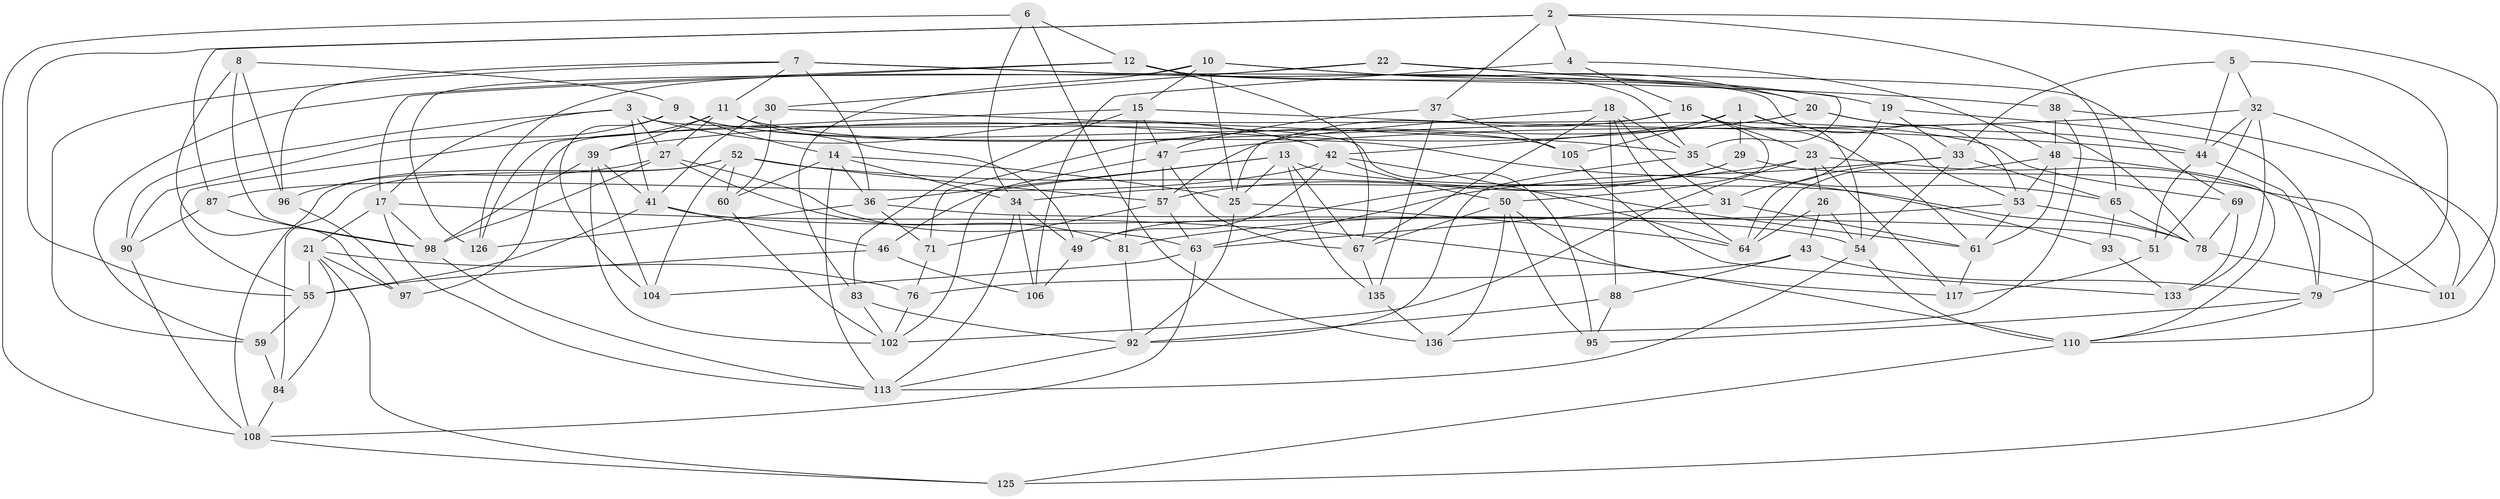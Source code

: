 // Generated by graph-tools (version 1.1) at 2025/52/02/27/25 19:52:27]
// undirected, 90 vertices, 228 edges
graph export_dot {
graph [start="1"]
  node [color=gray90,style=filled];
  1 [super="+131"];
  2 [super="+62"];
  3 [super="+74"];
  4;
  5;
  6;
  7 [super="+28"];
  8;
  9 [super="+124"];
  10 [super="+82"];
  11 [super="+77"];
  12 [super="+138"];
  13 [super="+94"];
  14 [super="+116"];
  15 [super="+119"];
  16 [super="+68"];
  17 [super="+139"];
  18 [super="+132"];
  19;
  20 [super="+86"];
  21 [super="+45"];
  22;
  23 [super="+24"];
  25 [super="+137"];
  26;
  27 [super="+122"];
  29 [super="+123"];
  30;
  31;
  32 [super="+85"];
  33 [super="+40"];
  34 [super="+72"];
  35 [super="+121"];
  36 [super="+130"];
  37;
  38;
  39 [super="+114"];
  41 [super="+58"];
  42 [super="+107"];
  43;
  44 [super="+141"];
  46;
  47 [super="+70"];
  48 [super="+80"];
  49 [super="+75"];
  50 [super="+140"];
  51;
  52 [super="+99"];
  53 [super="+56"];
  54 [super="+118"];
  55 [super="+134"];
  57 [super="+73"];
  59;
  60;
  61 [super="+112"];
  63 [super="+66"];
  64 [super="+115"];
  65 [super="+100"];
  67 [super="+91"];
  69;
  71;
  76;
  78 [super="+89"];
  79 [super="+111"];
  81;
  83;
  84;
  87;
  88;
  90;
  92 [super="+109"];
  93;
  95;
  96;
  97;
  98 [super="+103"];
  101;
  102 [super="+128"];
  104;
  105;
  106;
  108 [super="+129"];
  110 [super="+120"];
  113 [super="+127"];
  117;
  125;
  126;
  133;
  135;
  136;
  1 -- 29 [weight=2];
  1 -- 105;
  1 -- 42;
  1 -- 53;
  1 -- 54;
  2 -- 4;
  2 -- 37;
  2 -- 87;
  2 -- 101;
  2 -- 55;
  2 -- 65;
  3 -- 41;
  3 -- 17;
  3 -- 42;
  3 -- 27;
  3 -- 90;
  3 -- 95;
  4 -- 48;
  4 -- 16;
  4 -- 106;
  5 -- 33;
  5 -- 32;
  5 -- 79;
  5 -- 44;
  6 -- 136;
  6 -- 108;
  6 -- 12;
  6 -- 34;
  7 -- 59;
  7 -- 96;
  7 -- 53;
  7 -- 38;
  7 -- 11;
  7 -- 36;
  8 -- 96;
  8 -- 9;
  8 -- 97;
  8 -- 98;
  9 -- 105;
  9 -- 90;
  9 -- 104;
  9 -- 93;
  9 -- 14;
  10 -- 126;
  10 -- 83;
  10 -- 20;
  10 -- 25;
  10 -- 19;
  10 -- 15;
  11 -- 27;
  11 -- 69;
  11 -- 55;
  11 -- 49;
  11 -- 39;
  12 -- 67;
  12 -- 35;
  12 -- 17;
  12 -- 59;
  12 -- 20;
  13 -- 36;
  13 -- 46;
  13 -- 25;
  13 -- 78;
  13 -- 135;
  13 -- 67;
  14 -- 25;
  14 -- 36;
  14 -- 34;
  14 -- 113;
  14 -- 60;
  15 -- 126;
  15 -- 81;
  15 -- 83;
  15 -- 47;
  15 -- 44;
  16 -- 97;
  16 -- 50;
  16 -- 61;
  16 -- 23;
  16 -- 57;
  17 -- 21;
  17 -- 113;
  17 -- 110;
  17 -- 98;
  18 -- 88;
  18 -- 64;
  18 -- 35;
  18 -- 67;
  18 -- 31;
  18 -- 25;
  19 -- 31;
  19 -- 33;
  19 -- 79;
  20 -- 71;
  20 -- 44;
  20 -- 78;
  20 -- 39;
  21 -- 55;
  21 -- 84;
  21 -- 97;
  21 -- 125;
  21 -- 76;
  22 -- 126;
  22 -- 69;
  22 -- 30;
  22 -- 35;
  23 -- 117;
  23 -- 101;
  23 -- 26;
  23 -- 34;
  23 -- 102;
  25 -- 92;
  25 -- 64;
  26 -- 54;
  26 -- 43;
  26 -- 64;
  27 -- 96;
  27 -- 81;
  27 -- 98;
  27 -- 63;
  29 -- 125;
  29 -- 49 [weight=2];
  29 -- 57;
  30 -- 35;
  30 -- 60;
  30 -- 41;
  31 -- 61;
  31 -- 63;
  32 -- 51;
  32 -- 101;
  32 -- 133;
  32 -- 47;
  32 -- 44;
  33 -- 54;
  33 -- 64;
  33 -- 65;
  33 -- 63;
  34 -- 106;
  34 -- 49;
  34 -- 113;
  35 -- 65;
  35 -- 92;
  36 -- 51;
  36 -- 126;
  36 -- 71;
  37 -- 105;
  37 -- 135;
  37 -- 47;
  38 -- 136;
  38 -- 48;
  38 -- 110;
  39 -- 98;
  39 -- 104;
  39 -- 102;
  39 -- 41;
  41 -- 55;
  41 -- 54;
  41 -- 46;
  42 -- 87;
  42 -- 64;
  42 -- 49;
  42 -- 50;
  43 -- 79;
  43 -- 76;
  43 -- 88;
  44 -- 79;
  44 -- 51;
  46 -- 55;
  46 -- 106;
  47 -- 102;
  47 -- 57;
  47 -- 67;
  48 -- 61;
  48 -- 110;
  48 -- 53;
  48 -- 64;
  49 -- 106;
  50 -- 136;
  50 -- 117;
  50 -- 95;
  50 -- 67;
  51 -- 117;
  52 -- 84;
  52 -- 60;
  52 -- 57;
  52 -- 104;
  52 -- 108;
  52 -- 61;
  53 -- 81;
  53 -- 61;
  53 -- 78;
  54 -- 110;
  54 -- 113;
  55 -- 59;
  57 -- 63;
  57 -- 71;
  59 -- 84;
  60 -- 102;
  61 -- 117;
  63 -- 104;
  63 -- 108;
  65 -- 93 [weight=2];
  65 -- 78;
  67 -- 135;
  69 -- 78;
  69 -- 133;
  71 -- 76;
  76 -- 102;
  78 -- 101;
  79 -- 95;
  79 -- 110;
  81 -- 92;
  83 -- 102;
  83 -- 92;
  84 -- 108;
  87 -- 98;
  87 -- 90;
  88 -- 92;
  88 -- 95;
  90 -- 108;
  92 -- 113;
  93 -- 133;
  96 -- 97;
  98 -- 113;
  105 -- 133;
  108 -- 125;
  110 -- 125;
  135 -- 136;
}
